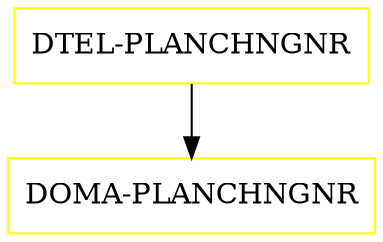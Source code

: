 digraph G {
  "DTEL-PLANCHNGNR" [shape=box,color=yellow];
  "DOMA-PLANCHNGNR" [shape=box,color=yellow,URL="./DOMA_PLANCHNGNR.html"];
  "DTEL-PLANCHNGNR" -> "DOMA-PLANCHNGNR";
}
